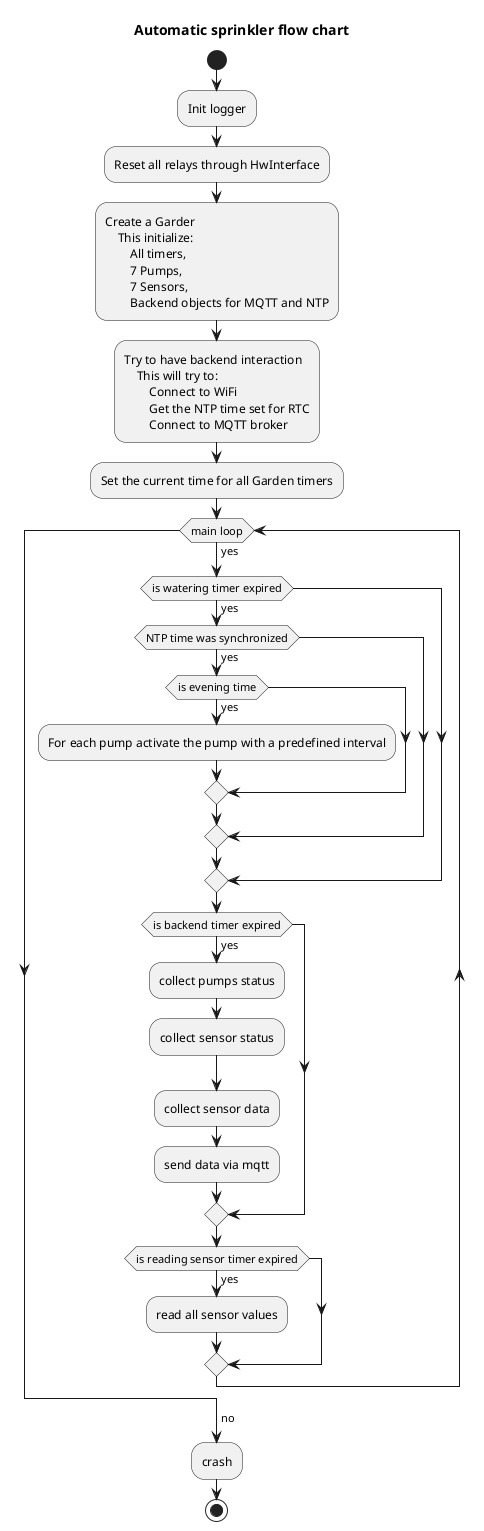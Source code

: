 @startuml

title Automatic sprinkler flow chart

start
:Init logger;
:Reset all relays through HwInterface;
:Create a Garder
    This initialize:
        All timers,
        7 Pumps,
        7 Sensors,
        Backend objects for MQTT and NTP;

:Try to have backend interaction
    This will try to:
        Connect to WiFi
        Get the NTP time set for RTC
        Connect to MQTT broker;

:Set the current time for all Garden timers;

while (main loop) is (yes)

    if (is watering timer expired) then (yes)
        if (NTP time was synchronized) then (yes)
            if (is evening time) then (yes)
                :For each pump activate the pump with a predefined interval;
            endif
        endif
    endif

    if (is backend timer expired) then (yes)
        :collect pumps status;
        :collect sensor status;
        :collect sensor data;
        :send data via mqtt;
    endif

    if (is reading sensor timer expired) then (yes)
        :read all sensor values;
    endif

end while

-> no;
:crash;
stop

@enduml